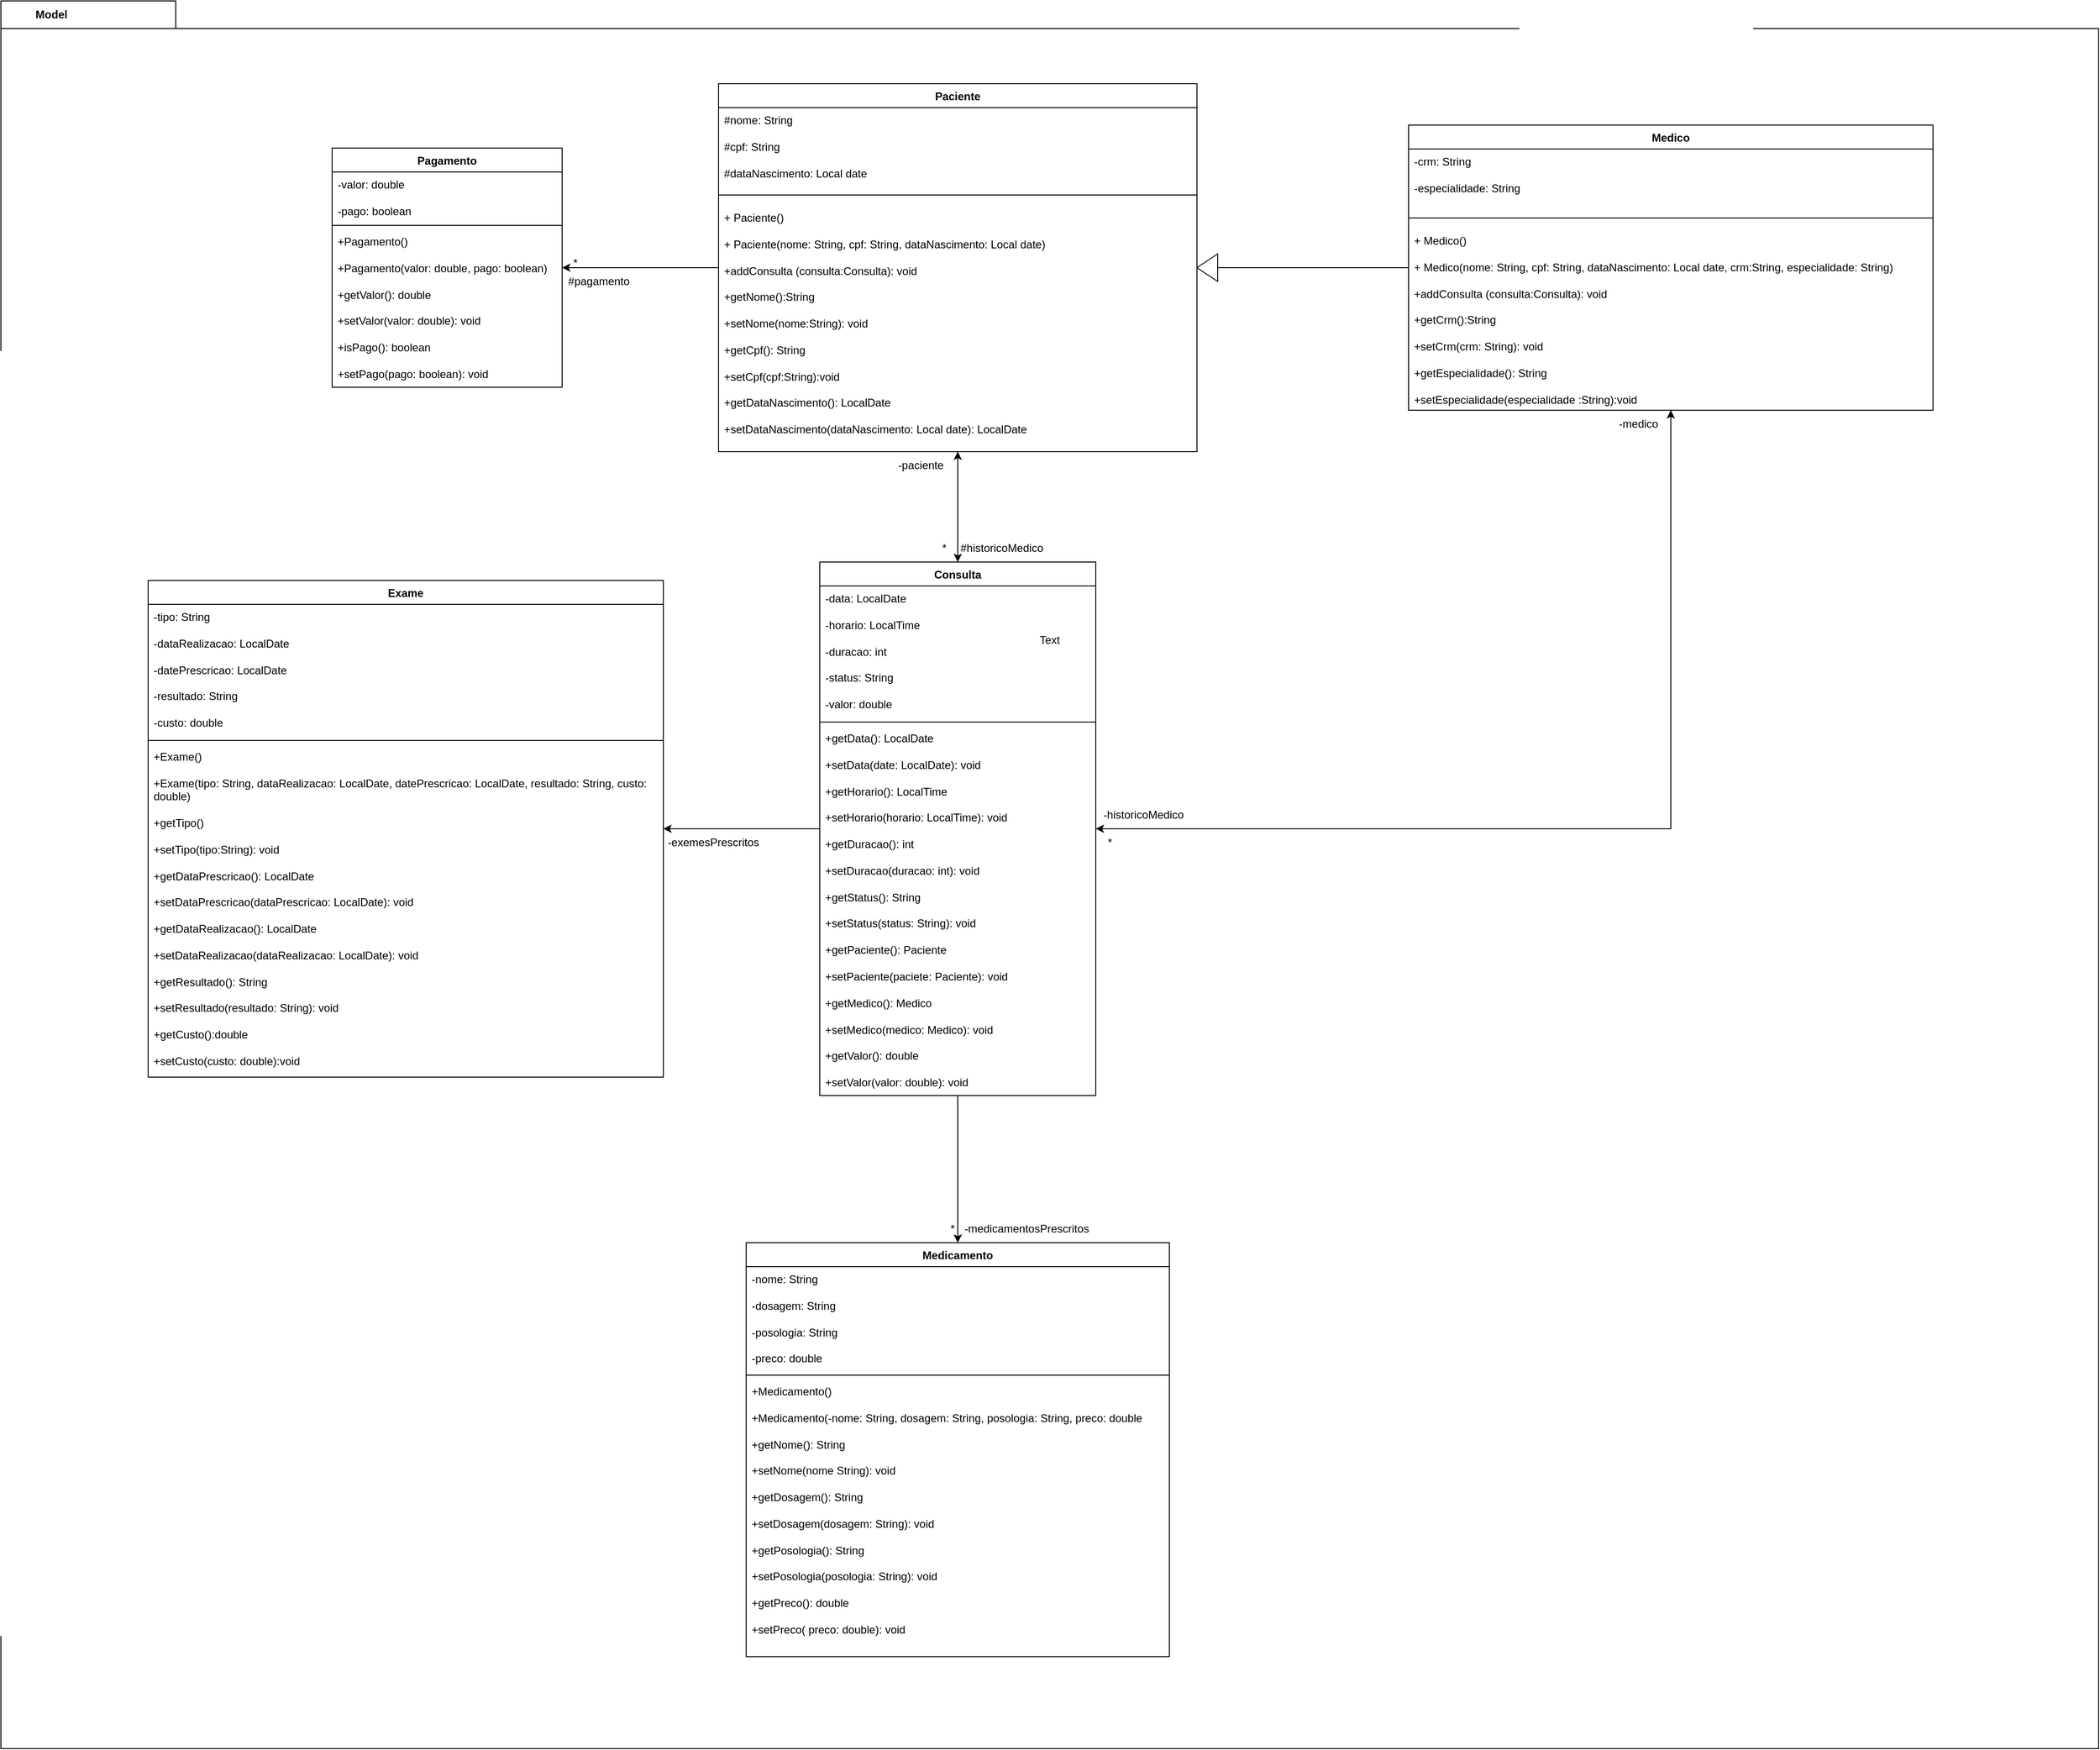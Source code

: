 <mxfile version="26.0.13">
  <diagram name="Página-1" id="SCXRS8W-QqpXVk_KLSg0">
    <mxGraphModel dx="5207" dy="3753" grid="1" gridSize="10" guides="1" tooltips="1" connect="1" arrows="1" fold="1" page="1" pageScale="1" pageWidth="827" pageHeight="1169" math="0" shadow="0">
      <root>
        <mxCell id="0" />
        <mxCell id="1" parent="0" />
        <mxCell id="RTpGn_QdmsJAQ9Yllh42-75" value="Model" style="shape=folder;fontStyle=1;tabWidth=110;tabHeight=30;tabPosition=left;html=1;boundedLbl=1;labelInHeader=1;container=1;collapsible=0;whiteSpace=wrap;" vertex="1" parent="1">
          <mxGeometry x="400" y="40" width="2280" height="1900" as="geometry" />
        </mxCell>
        <mxCell id="RTpGn_QdmsJAQ9Yllh42-76" value="Text" style="html=1;strokeColor=none;resizeWidth=1;resizeHeight=1;fillColor=none;part=1;connectable=0;allowArrows=0;deletable=0;whiteSpace=wrap;" vertex="1" parent="RTpGn_QdmsJAQ9Yllh42-75">
          <mxGeometry width="2280.0" height="1330" relative="1" as="geometry">
            <mxPoint y="30" as="offset" />
          </mxGeometry>
        </mxCell>
        <mxCell id="RTpGn_QdmsJAQ9Yllh42-21" value="Pagamento" style="swimlane;fontStyle=1;align=center;verticalAlign=top;childLayout=stackLayout;horizontal=1;startSize=26;horizontalStack=0;resizeParent=1;resizeParentMax=0;resizeLast=0;collapsible=1;marginBottom=0;whiteSpace=wrap;html=1;" vertex="1" parent="1">
          <mxGeometry x="760" y="200" width="250" height="260" as="geometry">
            <mxRectangle x="530" y="60" width="100" height="30" as="alternateBounds" />
          </mxGeometry>
        </mxCell>
        <mxCell id="RTpGn_QdmsJAQ9Yllh42-22" value="-valor: double&lt;div&gt;&lt;br&gt;&lt;/div&gt;&lt;div&gt;-pago: boolean&lt;/div&gt;" style="text;strokeColor=none;fillColor=none;align=left;verticalAlign=top;spacingLeft=4;spacingRight=4;overflow=hidden;rotatable=0;points=[[0,0.5],[1,0.5]];portConstraint=eastwest;whiteSpace=wrap;html=1;" vertex="1" parent="RTpGn_QdmsJAQ9Yllh42-21">
          <mxGeometry y="26" width="250" height="54" as="geometry" />
        </mxCell>
        <mxCell id="RTpGn_QdmsJAQ9Yllh42-23" value="" style="line;strokeWidth=1;fillColor=none;align=left;verticalAlign=middle;spacingTop=-1;spacingLeft=3;spacingRight=3;rotatable=0;labelPosition=right;points=[];portConstraint=eastwest;strokeColor=inherit;" vertex="1" parent="RTpGn_QdmsJAQ9Yllh42-21">
          <mxGeometry y="80" width="250" height="8" as="geometry" />
        </mxCell>
        <mxCell id="RTpGn_QdmsJAQ9Yllh42-24" value="+Pagamento()&lt;div&gt;&lt;br&gt;&lt;/div&gt;&lt;div&gt;+Pagamento(valor: double, pago: boolean)&lt;/div&gt;&lt;div&gt;&lt;br&gt;&lt;/div&gt;&lt;div&gt;+getValor(): double&lt;/div&gt;&lt;div&gt;&lt;br&gt;&lt;/div&gt;&lt;div&gt;+setValor(valor: double): void&lt;/div&gt;&lt;div&gt;&lt;br&gt;&lt;/div&gt;&lt;div&gt;+isPago(): boolean&lt;/div&gt;&lt;div&gt;&lt;br&gt;&lt;/div&gt;&lt;div&gt;+setPago(pago: boolean): void&lt;/div&gt;&lt;div&gt;&lt;br&gt;&lt;/div&gt;" style="text;strokeColor=none;fillColor=none;align=left;verticalAlign=top;spacingLeft=4;spacingRight=4;overflow=hidden;rotatable=0;points=[[0,0.5],[1,0.5]];portConstraint=eastwest;whiteSpace=wrap;html=1;" vertex="1" parent="RTpGn_QdmsJAQ9Yllh42-21">
          <mxGeometry y="88" width="250" height="172" as="geometry" />
        </mxCell>
        <mxCell id="RTpGn_QdmsJAQ9Yllh42-37" style="edgeStyle=orthogonalEdgeStyle;rounded=0;orthogonalLoop=1;jettySize=auto;html=1;exitX=0;exitY=0.5;exitDx=0;exitDy=0;entryX=1;entryY=0.5;entryDx=0;entryDy=0;" edge="1" parent="1" source="RTpGn_QdmsJAQ9Yllh42-7" target="RTpGn_QdmsJAQ9Yllh42-21">
          <mxGeometry relative="1" as="geometry">
            <mxPoint x="580" y="160" as="targetPoint" />
          </mxGeometry>
        </mxCell>
        <mxCell id="RTpGn_QdmsJAQ9Yllh42-39" style="edgeStyle=orthogonalEdgeStyle;rounded=0;orthogonalLoop=1;jettySize=auto;html=1;exitX=0.5;exitY=1;exitDx=0;exitDy=0;" edge="1" parent="1" source="RTpGn_QdmsJAQ9Yllh42-7" target="RTpGn_QdmsJAQ9Yllh42-17">
          <mxGeometry relative="1" as="geometry" />
        </mxCell>
        <mxCell id="RTpGn_QdmsJAQ9Yllh42-7" value="Paciente" style="swimlane;fontStyle=1;align=center;verticalAlign=top;childLayout=stackLayout;horizontal=1;startSize=26;horizontalStack=0;resizeParent=1;resizeParentMax=0;resizeLast=0;collapsible=1;marginBottom=0;whiteSpace=wrap;html=1;" vertex="1" parent="1">
          <mxGeometry x="1180" y="130" width="520" height="400" as="geometry">
            <mxRectangle x="685" y="60" width="100" height="30" as="alternateBounds" />
          </mxGeometry>
        </mxCell>
        <mxCell id="RTpGn_QdmsJAQ9Yllh42-8" value="#nome: String&lt;div&gt;&lt;br&gt;&lt;div&gt;#cpf: String&lt;/div&gt;&lt;div&gt;&lt;br&gt;&lt;/div&gt;&lt;div&gt;#dataNascimento: Local date&lt;/div&gt;&lt;/div&gt;" style="text;strokeColor=none;fillColor=none;align=left;verticalAlign=top;spacingLeft=4;spacingRight=4;overflow=hidden;rotatable=0;points=[[0,0.5],[1,0.5]];portConstraint=eastwest;whiteSpace=wrap;html=1;" vertex="1" parent="RTpGn_QdmsJAQ9Yllh42-7">
          <mxGeometry y="26" width="520" height="84" as="geometry" />
        </mxCell>
        <mxCell id="RTpGn_QdmsJAQ9Yllh42-9" value="" style="line;strokeWidth=1;fillColor=none;align=left;verticalAlign=middle;spacingTop=-1;spacingLeft=3;spacingRight=3;rotatable=0;labelPosition=right;points=[];portConstraint=eastwest;strokeColor=inherit;" vertex="1" parent="RTpGn_QdmsJAQ9Yllh42-7">
          <mxGeometry y="110" width="520" height="22" as="geometry" />
        </mxCell>
        <mxCell id="RTpGn_QdmsJAQ9Yllh42-10" value="+ Paciente()&lt;div&gt;&lt;br&gt;&lt;/div&gt;&lt;div&gt;+ Paciente(nome: String, cpf: String,&amp;nbsp;&lt;span style=&quot;background-color: transparent; color: light-dark(rgb(0, 0, 0), rgb(255, 255, 255));&quot;&gt;dataNascimento: Local date&lt;/span&gt;&lt;span style=&quot;background-color: transparent; color: light-dark(rgb(0, 0, 0), rgb(255, 255, 255));&quot;&gt;)&lt;/span&gt;&lt;/div&gt;&lt;div&gt;&lt;span style=&quot;background-color: transparent; color: light-dark(rgb(0, 0, 0), rgb(255, 255, 255));&quot;&gt;&lt;br&gt;&lt;/span&gt;&lt;/div&gt;&lt;div&gt;+addConsulta (consulta:Consulta): void&lt;/div&gt;&lt;div&gt;&lt;br&gt;&lt;/div&gt;&lt;div&gt;+getNome():String&lt;/div&gt;&lt;div&gt;&lt;br&gt;&lt;/div&gt;&lt;div&gt;+setNome(nome:String): void&lt;/div&gt;&lt;div&gt;&lt;br&gt;&lt;/div&gt;&lt;div&gt;+getCpf(): String&lt;/div&gt;&lt;div&gt;&lt;br&gt;&lt;/div&gt;&lt;div&gt;+setCpf(cpf:String):void&lt;/div&gt;&lt;div&gt;&lt;br&gt;&lt;/div&gt;&lt;div&gt;+getDataNascimento(): LocalDate&lt;/div&gt;&lt;div&gt;&lt;br&gt;&lt;/div&gt;&lt;div&gt;&lt;div&gt;+setDataNascimento(&lt;span style=&quot;background-color: transparent; color: light-dark(rgb(0, 0, 0), rgb(255, 255, 255));&quot;&gt;dataNascimento: Local date&lt;/span&gt;&lt;span style=&quot;background-color: transparent; color: light-dark(rgb(0, 0, 0), rgb(255, 255, 255));&quot;&gt;): LocalDate&lt;/span&gt;&lt;/div&gt;&lt;div&gt;&lt;br&gt;&lt;/div&gt;&lt;/div&gt;" style="text;strokeColor=none;fillColor=none;align=left;verticalAlign=top;spacingLeft=4;spacingRight=4;overflow=hidden;rotatable=0;points=[[0,0.5],[1,0.5]];portConstraint=eastwest;whiteSpace=wrap;html=1;" vertex="1" parent="RTpGn_QdmsJAQ9Yllh42-7">
          <mxGeometry y="132" width="520" height="268" as="geometry" />
        </mxCell>
        <mxCell id="RTpGn_QdmsJAQ9Yllh42-44" style="edgeStyle=orthogonalEdgeStyle;rounded=0;orthogonalLoop=1;jettySize=auto;html=1;exitX=0.5;exitY=1;exitDx=0;exitDy=0;entryX=1;entryY=0.5;entryDx=0;entryDy=0;" edge="1" parent="1" source="RTpGn_QdmsJAQ9Yllh42-12" target="RTpGn_QdmsJAQ9Yllh42-17">
          <mxGeometry relative="1" as="geometry" />
        </mxCell>
        <mxCell id="RTpGn_QdmsJAQ9Yllh42-38" style="edgeStyle=orthogonalEdgeStyle;rounded=0;orthogonalLoop=1;jettySize=auto;html=1;exitX=0;exitY=0.5;exitDx=0;exitDy=0;" edge="1" parent="1" source="RTpGn_QdmsJAQ9Yllh42-17" target="RTpGn_QdmsJAQ9Yllh42-30">
          <mxGeometry relative="1" as="geometry" />
        </mxCell>
        <mxCell id="RTpGn_QdmsJAQ9Yllh42-40" style="edgeStyle=orthogonalEdgeStyle;rounded=0;orthogonalLoop=1;jettySize=auto;html=1;" edge="1" parent="1" source="RTpGn_QdmsJAQ9Yllh42-17" target="RTpGn_QdmsJAQ9Yllh42-7">
          <mxGeometry relative="1" as="geometry" />
        </mxCell>
        <mxCell id="RTpGn_QdmsJAQ9Yllh42-45" style="edgeStyle=orthogonalEdgeStyle;rounded=0;orthogonalLoop=1;jettySize=auto;html=1;" edge="1" parent="1" source="RTpGn_QdmsJAQ9Yllh42-17" target="RTpGn_QdmsJAQ9Yllh42-12">
          <mxGeometry relative="1" as="geometry" />
        </mxCell>
        <mxCell id="RTpGn_QdmsJAQ9Yllh42-52" style="edgeStyle=orthogonalEdgeStyle;rounded=0;orthogonalLoop=1;jettySize=auto;html=1;entryX=0.5;entryY=0;entryDx=0;entryDy=0;" edge="1" parent="1" source="RTpGn_QdmsJAQ9Yllh42-17" target="RTpGn_QdmsJAQ9Yllh42-25">
          <mxGeometry relative="1" as="geometry" />
        </mxCell>
        <mxCell id="RTpGn_QdmsJAQ9Yllh42-17" value="Consulta" style="swimlane;fontStyle=1;align=center;verticalAlign=top;childLayout=stackLayout;horizontal=1;startSize=26;horizontalStack=0;resizeParent=1;resizeParentMax=0;resizeLast=0;collapsible=1;marginBottom=0;whiteSpace=wrap;html=1;" vertex="1" parent="1">
          <mxGeometry x="1290" y="650" width="300" height="580" as="geometry">
            <mxRectangle x="690" y="190" width="90" height="30" as="alternateBounds" />
          </mxGeometry>
        </mxCell>
        <mxCell id="RTpGn_QdmsJAQ9Yllh42-18" value="-data: LocalDate&lt;div&gt;&lt;br&gt;&lt;/div&gt;&lt;div&gt;-horario: LocalTime&lt;/div&gt;&lt;div&gt;&lt;br&gt;&lt;/div&gt;&lt;div&gt;-duracao: int&lt;/div&gt;&lt;div&gt;&lt;br&gt;&lt;/div&gt;&lt;div&gt;-status: String&lt;/div&gt;&lt;div&gt;&lt;br&gt;&lt;/div&gt;&lt;div&gt;-valor: double&lt;/div&gt;" style="text;strokeColor=none;fillColor=none;align=left;verticalAlign=top;spacingLeft=4;spacingRight=4;overflow=hidden;rotatable=0;points=[[0,0.5],[1,0.5]];portConstraint=eastwest;whiteSpace=wrap;html=1;" vertex="1" parent="RTpGn_QdmsJAQ9Yllh42-17">
          <mxGeometry y="26" width="300" height="144" as="geometry" />
        </mxCell>
        <mxCell id="RTpGn_QdmsJAQ9Yllh42-19" value="" style="line;strokeWidth=1;fillColor=none;align=left;verticalAlign=middle;spacingTop=-1;spacingLeft=3;spacingRight=3;rotatable=0;labelPosition=right;points=[];portConstraint=eastwest;strokeColor=inherit;" vertex="1" parent="RTpGn_QdmsJAQ9Yllh42-17">
          <mxGeometry y="170" width="300" height="8" as="geometry" />
        </mxCell>
        <mxCell id="RTpGn_QdmsJAQ9Yllh42-20" value="+getData(): LocalDate&lt;div&gt;&lt;br&gt;&lt;/div&gt;&lt;div&gt;+setData(date: LocalDate): void&lt;/div&gt;&lt;div&gt;&lt;br&gt;&lt;/div&gt;&lt;div&gt;+getHorario(): LocalTime&lt;/div&gt;&lt;div&gt;&lt;br&gt;&lt;/div&gt;&lt;div&gt;&lt;div&gt;+setHorario(horario: LocalTime): void&lt;/div&gt;&lt;div&gt;&lt;br&gt;&lt;/div&gt;&lt;/div&gt;&lt;div&gt;+getDuracao(): int&lt;/div&gt;&lt;div&gt;&lt;br&gt;&lt;/div&gt;&lt;div&gt;&lt;div&gt;+setDuracao(duracao: int): void&lt;/div&gt;&lt;div&gt;&lt;br&gt;&lt;/div&gt;&lt;/div&gt;&lt;div&gt;+getStatus(): String&lt;/div&gt;&lt;div&gt;&lt;br&gt;&lt;/div&gt;&lt;div&gt;&lt;div&gt;+setStatus(status: String): void&lt;/div&gt;&lt;div&gt;&lt;br&gt;&lt;/div&gt;&lt;/div&gt;&lt;div&gt;+getPaciente(): Paciente&lt;/div&gt;&lt;div&gt;&lt;br&gt;&lt;/div&gt;&lt;div&gt;&lt;div&gt;+setPaciente(paciete: Paciente): void&lt;/div&gt;&lt;div&gt;&lt;br&gt;&lt;/div&gt;&lt;/div&gt;&lt;div&gt;+getMedico(): Medico&lt;/div&gt;&lt;div&gt;&lt;br&gt;&lt;/div&gt;&lt;div&gt;&lt;div&gt;+setMedico(medico: Medico): void&lt;/div&gt;&lt;div&gt;&lt;br&gt;&lt;/div&gt;&lt;/div&gt;&lt;div&gt;+getValor(): double&lt;/div&gt;&lt;div&gt;&lt;br&gt;&lt;/div&gt;&lt;div&gt;&lt;div&gt;+setValor(valor: double): void&lt;/div&gt;&lt;/div&gt;" style="text;strokeColor=none;fillColor=none;align=left;verticalAlign=top;spacingLeft=4;spacingRight=4;overflow=hidden;rotatable=0;points=[[0,0.5],[1,0.5]];portConstraint=eastwest;whiteSpace=wrap;html=1;" vertex="1" parent="RTpGn_QdmsJAQ9Yllh42-17">
          <mxGeometry y="178" width="300" height="402" as="geometry" />
        </mxCell>
        <mxCell id="RTpGn_QdmsJAQ9Yllh42-30" value="Exame" style="swimlane;fontStyle=1;align=center;verticalAlign=top;childLayout=stackLayout;horizontal=1;startSize=26;horizontalStack=0;resizeParent=1;resizeParentMax=0;resizeLast=0;collapsible=1;marginBottom=0;whiteSpace=wrap;html=1;" vertex="1" parent="1">
          <mxGeometry x="560" y="670" width="560" height="540" as="geometry">
            <mxRectangle x="530" y="190" width="80" height="30" as="alternateBounds" />
          </mxGeometry>
        </mxCell>
        <mxCell id="RTpGn_QdmsJAQ9Yllh42-31" value="-tipo: String&lt;div&gt;&lt;br&gt;&lt;/div&gt;&lt;div&gt;-dataRealizacao: LocalDate&lt;/div&gt;&lt;div&gt;&lt;br&gt;&lt;/div&gt;&lt;div&gt;-datePrescricao: LocalDate&lt;/div&gt;&lt;div&gt;&lt;br&gt;&lt;/div&gt;&lt;div&gt;-resultado: String&lt;/div&gt;&lt;div&gt;&lt;br&gt;&lt;/div&gt;&lt;div&gt;-custo: double&lt;/div&gt;" style="text;strokeColor=none;fillColor=none;align=left;verticalAlign=top;spacingLeft=4;spacingRight=4;overflow=hidden;rotatable=0;points=[[0,0.5],[1,0.5]];portConstraint=eastwest;whiteSpace=wrap;html=1;" vertex="1" parent="RTpGn_QdmsJAQ9Yllh42-30">
          <mxGeometry y="26" width="560" height="144" as="geometry" />
        </mxCell>
        <mxCell id="RTpGn_QdmsJAQ9Yllh42-32" value="" style="line;strokeWidth=1;fillColor=none;align=left;verticalAlign=middle;spacingTop=-1;spacingLeft=3;spacingRight=3;rotatable=0;labelPosition=right;points=[];portConstraint=eastwest;strokeColor=inherit;" vertex="1" parent="RTpGn_QdmsJAQ9Yllh42-30">
          <mxGeometry y="170" width="560" height="8" as="geometry" />
        </mxCell>
        <mxCell id="RTpGn_QdmsJAQ9Yllh42-33" value="+Exame()&lt;div&gt;&lt;br&gt;&lt;/div&gt;&lt;div&gt;+Exame(&lt;span style=&quot;background-color: transparent; color: light-dark(rgb(0, 0, 0), rgb(255, 255, 255));&quot;&gt;tipo: String,&amp;nbsp;&lt;/span&gt;&lt;span style=&quot;background-color: transparent; color: light-dark(rgb(0, 0, 0), rgb(255, 255, 255));&quot;&gt;dataRealizacao: LocalDate,&amp;nbsp;&lt;/span&gt;&lt;span style=&quot;background-color: transparent; color: light-dark(rgb(0, 0, 0), rgb(255, 255, 255));&quot;&gt;datePrescricao: LocalDate,&amp;nbsp;&lt;/span&gt;&lt;span style=&quot;background-color: transparent; color: light-dark(rgb(0, 0, 0), rgb(255, 255, 255));&quot;&gt;resultado: String,&amp;nbsp;&lt;/span&gt;&lt;span style=&quot;background-color: transparent; color: light-dark(rgb(0, 0, 0), rgb(255, 255, 255));&quot;&gt;custo: double)&lt;/span&gt;&lt;/div&gt;&lt;div&gt;&lt;span style=&quot;background-color: transparent; color: light-dark(rgb(0, 0, 0), rgb(255, 255, 255));&quot;&gt;&lt;br&gt;&lt;/span&gt;&lt;/div&gt;&lt;div&gt;&lt;span style=&quot;background-color: transparent; color: light-dark(rgb(0, 0, 0), rgb(255, 255, 255));&quot;&gt;+getTipo()&lt;/span&gt;&lt;/div&gt;&lt;div&gt;&lt;span style=&quot;background-color: transparent; color: light-dark(rgb(0, 0, 0), rgb(255, 255, 255));&quot;&gt;&lt;br&gt;&lt;/span&gt;&lt;/div&gt;&lt;div&gt;&lt;span style=&quot;background-color: transparent; color: light-dark(rgb(0, 0, 0), rgb(255, 255, 255));&quot;&gt;+setTipo(tipo:String): void&lt;/span&gt;&lt;/div&gt;&lt;div&gt;&lt;span style=&quot;background-color: transparent; color: light-dark(rgb(0, 0, 0), rgb(255, 255, 255));&quot;&gt;&lt;br&gt;&lt;/span&gt;&lt;/div&gt;&lt;div&gt;&lt;span style=&quot;background-color: transparent; color: light-dark(rgb(0, 0, 0), rgb(255, 255, 255));&quot;&gt;+getDataPrescricao(): LocalDate&lt;/span&gt;&lt;/div&gt;&lt;div&gt;&lt;span style=&quot;background-color: transparent; color: light-dark(rgb(0, 0, 0), rgb(255, 255, 255));&quot;&gt;&lt;br&gt;&lt;/span&gt;&lt;/div&gt;&lt;div&gt;&lt;span style=&quot;background-color: transparent; color: light-dark(rgb(0, 0, 0), rgb(255, 255, 255));&quot;&gt;+setDataPrescricao(dataPrescricao: LocalDate): void&lt;/span&gt;&lt;/div&gt;&lt;div&gt;&lt;span style=&quot;background-color: transparent; color: light-dark(rgb(0, 0, 0), rgb(255, 255, 255));&quot;&gt;&lt;br&gt;&lt;/span&gt;&lt;/div&gt;&lt;div&gt;&lt;div&gt;&lt;div&gt;&lt;span style=&quot;background-color: transparent; color: light-dark(rgb(0, 0, 0), rgb(255, 255, 255));&quot;&gt;+getDataRealizacao(): LocalDate&lt;/span&gt;&lt;/div&gt;&lt;/div&gt;&lt;div&gt;&lt;span style=&quot;background-color: transparent; color: light-dark(rgb(0, 0, 0), rgb(255, 255, 255));&quot;&gt;&lt;br&gt;&lt;/span&gt;&lt;/div&gt;&lt;div&gt;&lt;span style=&quot;background-color: transparent; color: light-dark(rgb(0, 0, 0), rgb(255, 255, 255));&quot;&gt;+setDataRealizacao(dataRealizacao: LocalDate): void&lt;/span&gt;&lt;/div&gt;&lt;/div&gt;&lt;div&gt;&lt;span style=&quot;background-color: transparent; color: light-dark(rgb(0, 0, 0), rgb(255, 255, 255));&quot;&gt;&lt;br&gt;&lt;/span&gt;&lt;/div&gt;&lt;div&gt;+getResultado(): String&lt;/div&gt;&lt;div&gt;&lt;br&gt;&lt;/div&gt;&lt;div&gt;+setResultado(resultado: String): void&lt;/div&gt;&lt;div&gt;&lt;br&gt;&lt;/div&gt;&lt;div&gt;+getCusto():double&lt;/div&gt;&lt;div&gt;&lt;br&gt;&lt;/div&gt;&lt;div&gt;+setCusto(custo: double):void&lt;/div&gt;" style="text;strokeColor=none;fillColor=none;align=left;verticalAlign=top;spacingLeft=4;spacingRight=4;overflow=hidden;rotatable=0;points=[[0,0.5],[1,0.5]];portConstraint=eastwest;whiteSpace=wrap;html=1;" vertex="1" parent="RTpGn_QdmsJAQ9Yllh42-30">
          <mxGeometry y="178" width="560" height="362" as="geometry" />
        </mxCell>
        <mxCell id="RTpGn_QdmsJAQ9Yllh42-53" style="edgeStyle=orthogonalEdgeStyle;rounded=0;orthogonalLoop=1;jettySize=auto;html=1;" edge="1" parent="1" source="RTpGn_QdmsJAQ9Yllh42-12" target="RTpGn_QdmsJAQ9Yllh42-7">
          <mxGeometry relative="1" as="geometry" />
        </mxCell>
        <mxCell id="RTpGn_QdmsJAQ9Yllh42-12" value="Medico" style="swimlane;fontStyle=1;align=center;verticalAlign=top;childLayout=stackLayout;horizontal=1;startSize=26;horizontalStack=0;resizeParent=1;resizeParentMax=0;resizeLast=0;collapsible=1;marginBottom=0;whiteSpace=wrap;html=1;" vertex="1" parent="1">
          <mxGeometry x="1930" y="175" width="570" height="310" as="geometry">
            <mxRectangle x="827" y="130" width="100" height="30" as="alternateBounds" />
          </mxGeometry>
        </mxCell>
        <mxCell id="RTpGn_QdmsJAQ9Yllh42-13" value="-crm: String&lt;div&gt;&lt;br&gt;&lt;/div&gt;&lt;div&gt;-especialidade: String&lt;/div&gt;" style="text;strokeColor=none;fillColor=none;align=left;verticalAlign=top;spacingLeft=4;spacingRight=4;overflow=hidden;rotatable=0;points=[[0,0.5],[1,0.5]];portConstraint=eastwest;whiteSpace=wrap;html=1;" vertex="1" parent="RTpGn_QdmsJAQ9Yllh42-12">
          <mxGeometry y="26" width="570" height="64" as="geometry" />
        </mxCell>
        <mxCell id="RTpGn_QdmsJAQ9Yllh42-14" value="" style="line;strokeWidth=1;fillColor=none;align=left;verticalAlign=middle;spacingTop=-1;spacingLeft=3;spacingRight=3;rotatable=0;labelPosition=right;points=[];portConstraint=eastwest;strokeColor=inherit;" vertex="1" parent="RTpGn_QdmsJAQ9Yllh42-12">
          <mxGeometry y="90" width="570" height="22" as="geometry" />
        </mxCell>
        <mxCell id="RTpGn_QdmsJAQ9Yllh42-15" value="+ Medico()&lt;div&gt;&lt;br&gt;&lt;/div&gt;&lt;div&gt;+ Medico(nome: String, cpf: String,&amp;nbsp;&lt;span style=&quot;background-color: transparent; color: light-dark(rgb(0, 0, 0), rgb(255, 255, 255));&quot;&gt;dataNascimento: Local date, crm:String, especialidade: String&lt;/span&gt;&lt;span style=&quot;background-color: transparent; color: light-dark(rgb(0, 0, 0), rgb(255, 255, 255));&quot;&gt;)&lt;/span&gt;&lt;/div&gt;&lt;div&gt;&lt;span style=&quot;background-color: transparent; color: light-dark(rgb(0, 0, 0), rgb(255, 255, 255));&quot;&gt;&lt;br&gt;&lt;/span&gt;&lt;/div&gt;&lt;div&gt;+addConsulta (consulta:Consulta): void&lt;/div&gt;&lt;div&gt;&lt;br&gt;&lt;/div&gt;&lt;div&gt;+getCrm():String&lt;/div&gt;&lt;div&gt;&lt;br&gt;&lt;/div&gt;&lt;div&gt;+setCrm(crm: String): void&lt;/div&gt;&lt;div&gt;&lt;br&gt;&lt;/div&gt;&lt;div&gt;+getEspecialidade(): String&lt;/div&gt;&lt;div&gt;&lt;br&gt;&lt;/div&gt;&lt;div&gt;+setEspecialidade(especialidade :String):void&lt;/div&gt;&lt;div&gt;&lt;br&gt;&lt;/div&gt;" style="text;strokeColor=none;fillColor=none;align=left;verticalAlign=top;spacingLeft=4;spacingRight=4;overflow=hidden;rotatable=0;points=[[0,0.5],[1,0.5]];portConstraint=eastwest;whiteSpace=wrap;html=1;" vertex="1" parent="RTpGn_QdmsJAQ9Yllh42-12">
          <mxGeometry y="112" width="570" height="198" as="geometry" />
        </mxCell>
        <mxCell id="RTpGn_QdmsJAQ9Yllh42-25" value="Medicamento" style="swimlane;fontStyle=1;align=center;verticalAlign=top;childLayout=stackLayout;horizontal=1;startSize=26;horizontalStack=0;resizeParent=1;resizeParentMax=0;resizeLast=0;collapsible=1;marginBottom=0;whiteSpace=wrap;html=1;" vertex="1" parent="1">
          <mxGeometry x="1210" y="1390" width="460" height="450" as="geometry">
            <mxRectangle x="530" y="710" width="110" height="30" as="alternateBounds" />
          </mxGeometry>
        </mxCell>
        <mxCell id="RTpGn_QdmsJAQ9Yllh42-26" value="-nome: String&lt;div&gt;&lt;br&gt;&lt;/div&gt;&lt;div&gt;-dosagem: String&lt;/div&gt;&lt;div&gt;&lt;br&gt;&lt;/div&gt;&lt;div&gt;-posologia: String&lt;/div&gt;&lt;div&gt;&lt;br&gt;&lt;/div&gt;&lt;div&gt;-preco: double&lt;/div&gt;" style="text;strokeColor=none;fillColor=none;align=left;verticalAlign=top;spacingLeft=4;spacingRight=4;overflow=hidden;rotatable=0;points=[[0,0.5],[1,0.5]];portConstraint=eastwest;whiteSpace=wrap;html=1;" vertex="1" parent="RTpGn_QdmsJAQ9Yllh42-25">
          <mxGeometry y="26" width="460" height="114" as="geometry" />
        </mxCell>
        <mxCell id="RTpGn_QdmsJAQ9Yllh42-27" value="" style="line;strokeWidth=1;fillColor=none;align=left;verticalAlign=middle;spacingTop=-1;spacingLeft=3;spacingRight=3;rotatable=0;labelPosition=right;points=[];portConstraint=eastwest;strokeColor=inherit;" vertex="1" parent="RTpGn_QdmsJAQ9Yllh42-25">
          <mxGeometry y="140" width="460" height="8" as="geometry" />
        </mxCell>
        <mxCell id="RTpGn_QdmsJAQ9Yllh42-28" value="+Medicamento()&lt;div&gt;&lt;br&gt;&lt;/div&gt;&lt;div&gt;+Medicamento(&lt;span style=&quot;background-color: transparent; color: light-dark(rgb(0, 0, 0), rgb(255, 255, 255));&quot;&gt;-nome: String,&amp;nbsp;&lt;/span&gt;&lt;span style=&quot;background-color: transparent; color: light-dark(rgb(0, 0, 0), rgb(255, 255, 255));&quot;&gt;dosagem: String,&amp;nbsp;&lt;/span&gt;&lt;span style=&quot;background-color: transparent; color: light-dark(rgb(0, 0, 0), rgb(255, 255, 255));&quot;&gt;posologia: String,&amp;nbsp;&lt;/span&gt;&lt;span style=&quot;background-color: transparent; color: light-dark(rgb(0, 0, 0), rgb(255, 255, 255));&quot;&gt;preco: double&lt;/span&gt;&lt;/div&gt;&lt;div&gt;&lt;span style=&quot;background-color: transparent; color: light-dark(rgb(0, 0, 0), rgb(255, 255, 255));&quot;&gt;&lt;br&gt;&lt;/span&gt;&lt;/div&gt;&lt;div&gt;&lt;span style=&quot;background-color: transparent; color: light-dark(rgb(0, 0, 0), rgb(255, 255, 255));&quot;&gt;+getNome(): String&lt;/span&gt;&lt;/div&gt;&lt;div&gt;&lt;span style=&quot;background-color: transparent; color: light-dark(rgb(0, 0, 0), rgb(255, 255, 255));&quot;&gt;&lt;br&gt;&lt;/span&gt;&lt;/div&gt;&lt;div&gt;&lt;span style=&quot;background-color: transparent; color: light-dark(rgb(0, 0, 0), rgb(255, 255, 255));&quot;&gt;+setNome(nome String): void&lt;/span&gt;&lt;/div&gt;&lt;div&gt;&lt;span style=&quot;background-color: transparent; color: light-dark(rgb(0, 0, 0), rgb(255, 255, 255));&quot;&gt;&lt;br&gt;&lt;/span&gt;&lt;/div&gt;&lt;div&gt;&lt;span style=&quot;background-color: transparent; color: light-dark(rgb(0, 0, 0), rgb(255, 255, 255));&quot;&gt;+getDosagem(): String&lt;/span&gt;&lt;/div&gt;&lt;div&gt;&lt;span style=&quot;background-color: transparent; color: light-dark(rgb(0, 0, 0), rgb(255, 255, 255));&quot;&gt;&lt;br&gt;&lt;/span&gt;&lt;/div&gt;&lt;div&gt;&lt;span style=&quot;background-color: transparent; color: light-dark(rgb(0, 0, 0), rgb(255, 255, 255));&quot;&gt;+setDosagem(dosagem: String): void&lt;/span&gt;&lt;/div&gt;&lt;div&gt;&lt;span style=&quot;background-color: transparent; color: light-dark(rgb(0, 0, 0), rgb(255, 255, 255));&quot;&gt;&lt;br&gt;&lt;/span&gt;&lt;/div&gt;&lt;div&gt;&lt;span style=&quot;background-color: transparent; color: light-dark(rgb(0, 0, 0), rgb(255, 255, 255));&quot;&gt;+getPosologia(): String&lt;/span&gt;&lt;/div&gt;&lt;div&gt;&lt;span style=&quot;background-color: transparent; color: light-dark(rgb(0, 0, 0), rgb(255, 255, 255));&quot;&gt;&lt;br&gt;&lt;/span&gt;&lt;/div&gt;&lt;div&gt;&lt;span style=&quot;background-color: transparent; color: light-dark(rgb(0, 0, 0), rgb(255, 255, 255));&quot;&gt;+setPosologia(posologia: String): void&lt;/span&gt;&lt;/div&gt;&lt;div&gt;&lt;span style=&quot;background-color: transparent; color: light-dark(rgb(0, 0, 0), rgb(255, 255, 255));&quot;&gt;&lt;br&gt;&lt;/span&gt;&lt;/div&gt;&lt;div&gt;&lt;span style=&quot;background-color: transparent; color: light-dark(rgb(0, 0, 0), rgb(255, 255, 255));&quot;&gt;+getPreco(): double&lt;/span&gt;&lt;/div&gt;&lt;div&gt;&lt;span style=&quot;background-color: transparent; color: light-dark(rgb(0, 0, 0), rgb(255, 255, 255));&quot;&gt;&lt;br&gt;&lt;/span&gt;&lt;/div&gt;&lt;div&gt;&lt;span style=&quot;background-color: transparent; color: light-dark(rgb(0, 0, 0), rgb(255, 255, 255));&quot;&gt;+setPreco( preco: double): void&lt;/span&gt;&lt;/div&gt;" style="text;strokeColor=none;fillColor=none;align=left;verticalAlign=top;spacingLeft=4;spacingRight=4;overflow=hidden;rotatable=0;points=[[0,0.5],[1,0.5]];portConstraint=eastwest;whiteSpace=wrap;html=1;" vertex="1" parent="RTpGn_QdmsJAQ9Yllh42-25">
          <mxGeometry y="148" width="460" height="302" as="geometry" />
        </mxCell>
        <mxCell id="RTpGn_QdmsJAQ9Yllh42-47" value="" style="triangle;whiteSpace=wrap;html=1;rotation=-180;" vertex="1" parent="1">
          <mxGeometry x="1700" y="315" width="22.5" height="30" as="geometry" />
        </mxCell>
        <mxCell id="RTpGn_QdmsJAQ9Yllh42-63" value="#pagamento" style="text;html=1;align=center;verticalAlign=middle;whiteSpace=wrap;rounded=0;" vertex="1" parent="1">
          <mxGeometry x="1020" y="330" width="60" height="30" as="geometry" />
        </mxCell>
        <mxCell id="RTpGn_QdmsJAQ9Yllh42-64" value="-paciente" style="text;html=1;align=center;verticalAlign=middle;whiteSpace=wrap;rounded=0;" vertex="1" parent="1">
          <mxGeometry x="1370" y="530" width="60" height="30" as="geometry" />
        </mxCell>
        <mxCell id="RTpGn_QdmsJAQ9Yllh42-65" value="-medico" style="text;html=1;align=center;verticalAlign=middle;whiteSpace=wrap;rounded=0;" vertex="1" parent="1">
          <mxGeometry x="2150" y="485" width="60" height="30" as="geometry" />
        </mxCell>
        <mxCell id="RTpGn_QdmsJAQ9Yllh42-66" value="-historicoMedico" style="text;html=1;align=center;verticalAlign=middle;whiteSpace=wrap;rounded=0;" vertex="1" parent="1">
          <mxGeometry x="1594" y="910" width="96" height="30" as="geometry" />
        </mxCell>
        <mxCell id="RTpGn_QdmsJAQ9Yllh42-67" value="#historicoMedico" style="text;html=1;align=center;verticalAlign=middle;whiteSpace=wrap;rounded=0;" vertex="1" parent="1">
          <mxGeometry x="1440" y="620" width="96" height="30" as="geometry" />
        </mxCell>
        <mxCell id="RTpGn_QdmsJAQ9Yllh42-68" value="-exemesPrescritos" style="text;html=1;align=center;verticalAlign=middle;whiteSpace=wrap;rounded=0;" vertex="1" parent="1">
          <mxGeometry x="1120" y="940" width="109" height="30" as="geometry" />
        </mxCell>
        <mxCell id="RTpGn_QdmsJAQ9Yllh42-69" value="*" style="text;html=1;align=center;verticalAlign=middle;whiteSpace=wrap;rounded=0;" vertex="1" parent="1">
          <mxGeometry x="1591" y="940" width="29" height="30" as="geometry" />
        </mxCell>
        <mxCell id="RTpGn_QdmsJAQ9Yllh42-70" value="*" style="text;html=1;align=center;verticalAlign=middle;whiteSpace=wrap;rounded=0;" vertex="1" parent="1">
          <mxGeometry x="1010" y="310" width="29" height="30" as="geometry" />
        </mxCell>
        <mxCell id="RTpGn_QdmsJAQ9Yllh42-72" value="*" style="text;html=1;align=center;verticalAlign=middle;whiteSpace=wrap;rounded=0;" vertex="1" parent="1">
          <mxGeometry x="1411" y="620" width="29" height="30" as="geometry" />
        </mxCell>
        <mxCell id="RTpGn_QdmsJAQ9Yllh42-73" value="-medicamentosPrescritos" style="text;html=1;align=center;verticalAlign=middle;whiteSpace=wrap;rounded=0;" vertex="1" parent="1">
          <mxGeometry x="1440" y="1360" width="150" height="30" as="geometry" />
        </mxCell>
        <mxCell id="RTpGn_QdmsJAQ9Yllh42-74" value="*" style="text;html=1;align=center;verticalAlign=middle;whiteSpace=wrap;rounded=0;" vertex="1" parent="1">
          <mxGeometry x="1420" y="1360" width="29" height="30" as="geometry" />
        </mxCell>
      </root>
    </mxGraphModel>
  </diagram>
</mxfile>
